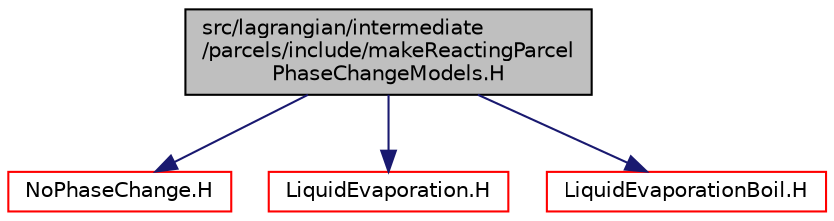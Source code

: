 digraph "src/lagrangian/intermediate/parcels/include/makeReactingParcelPhaseChangeModels.H"
{
  bgcolor="transparent";
  edge [fontname="Helvetica",fontsize="10",labelfontname="Helvetica",labelfontsize="10"];
  node [fontname="Helvetica",fontsize="10",shape=record];
  Node1 [label="src/lagrangian/intermediate\l/parcels/include/makeReactingParcel\lPhaseChangeModels.H",height=0.2,width=0.4,color="black", fillcolor="grey75", style="filled", fontcolor="black"];
  Node1 -> Node2 [color="midnightblue",fontsize="10",style="solid",fontname="Helvetica"];
  Node2 [label="NoPhaseChange.H",height=0.2,width=0.4,color="red",URL="$a06942.html"];
  Node1 -> Node3 [color="midnightblue",fontsize="10",style="solid",fontname="Helvetica"];
  Node3 [label="LiquidEvaporation.H",height=0.2,width=0.4,color="red",URL="$a06938.html"];
  Node1 -> Node4 [color="midnightblue",fontsize="10",style="solid",fontname="Helvetica"];
  Node4 [label="LiquidEvaporationBoil.H",height=0.2,width=0.4,color="red",URL="$a06940.html"];
}
